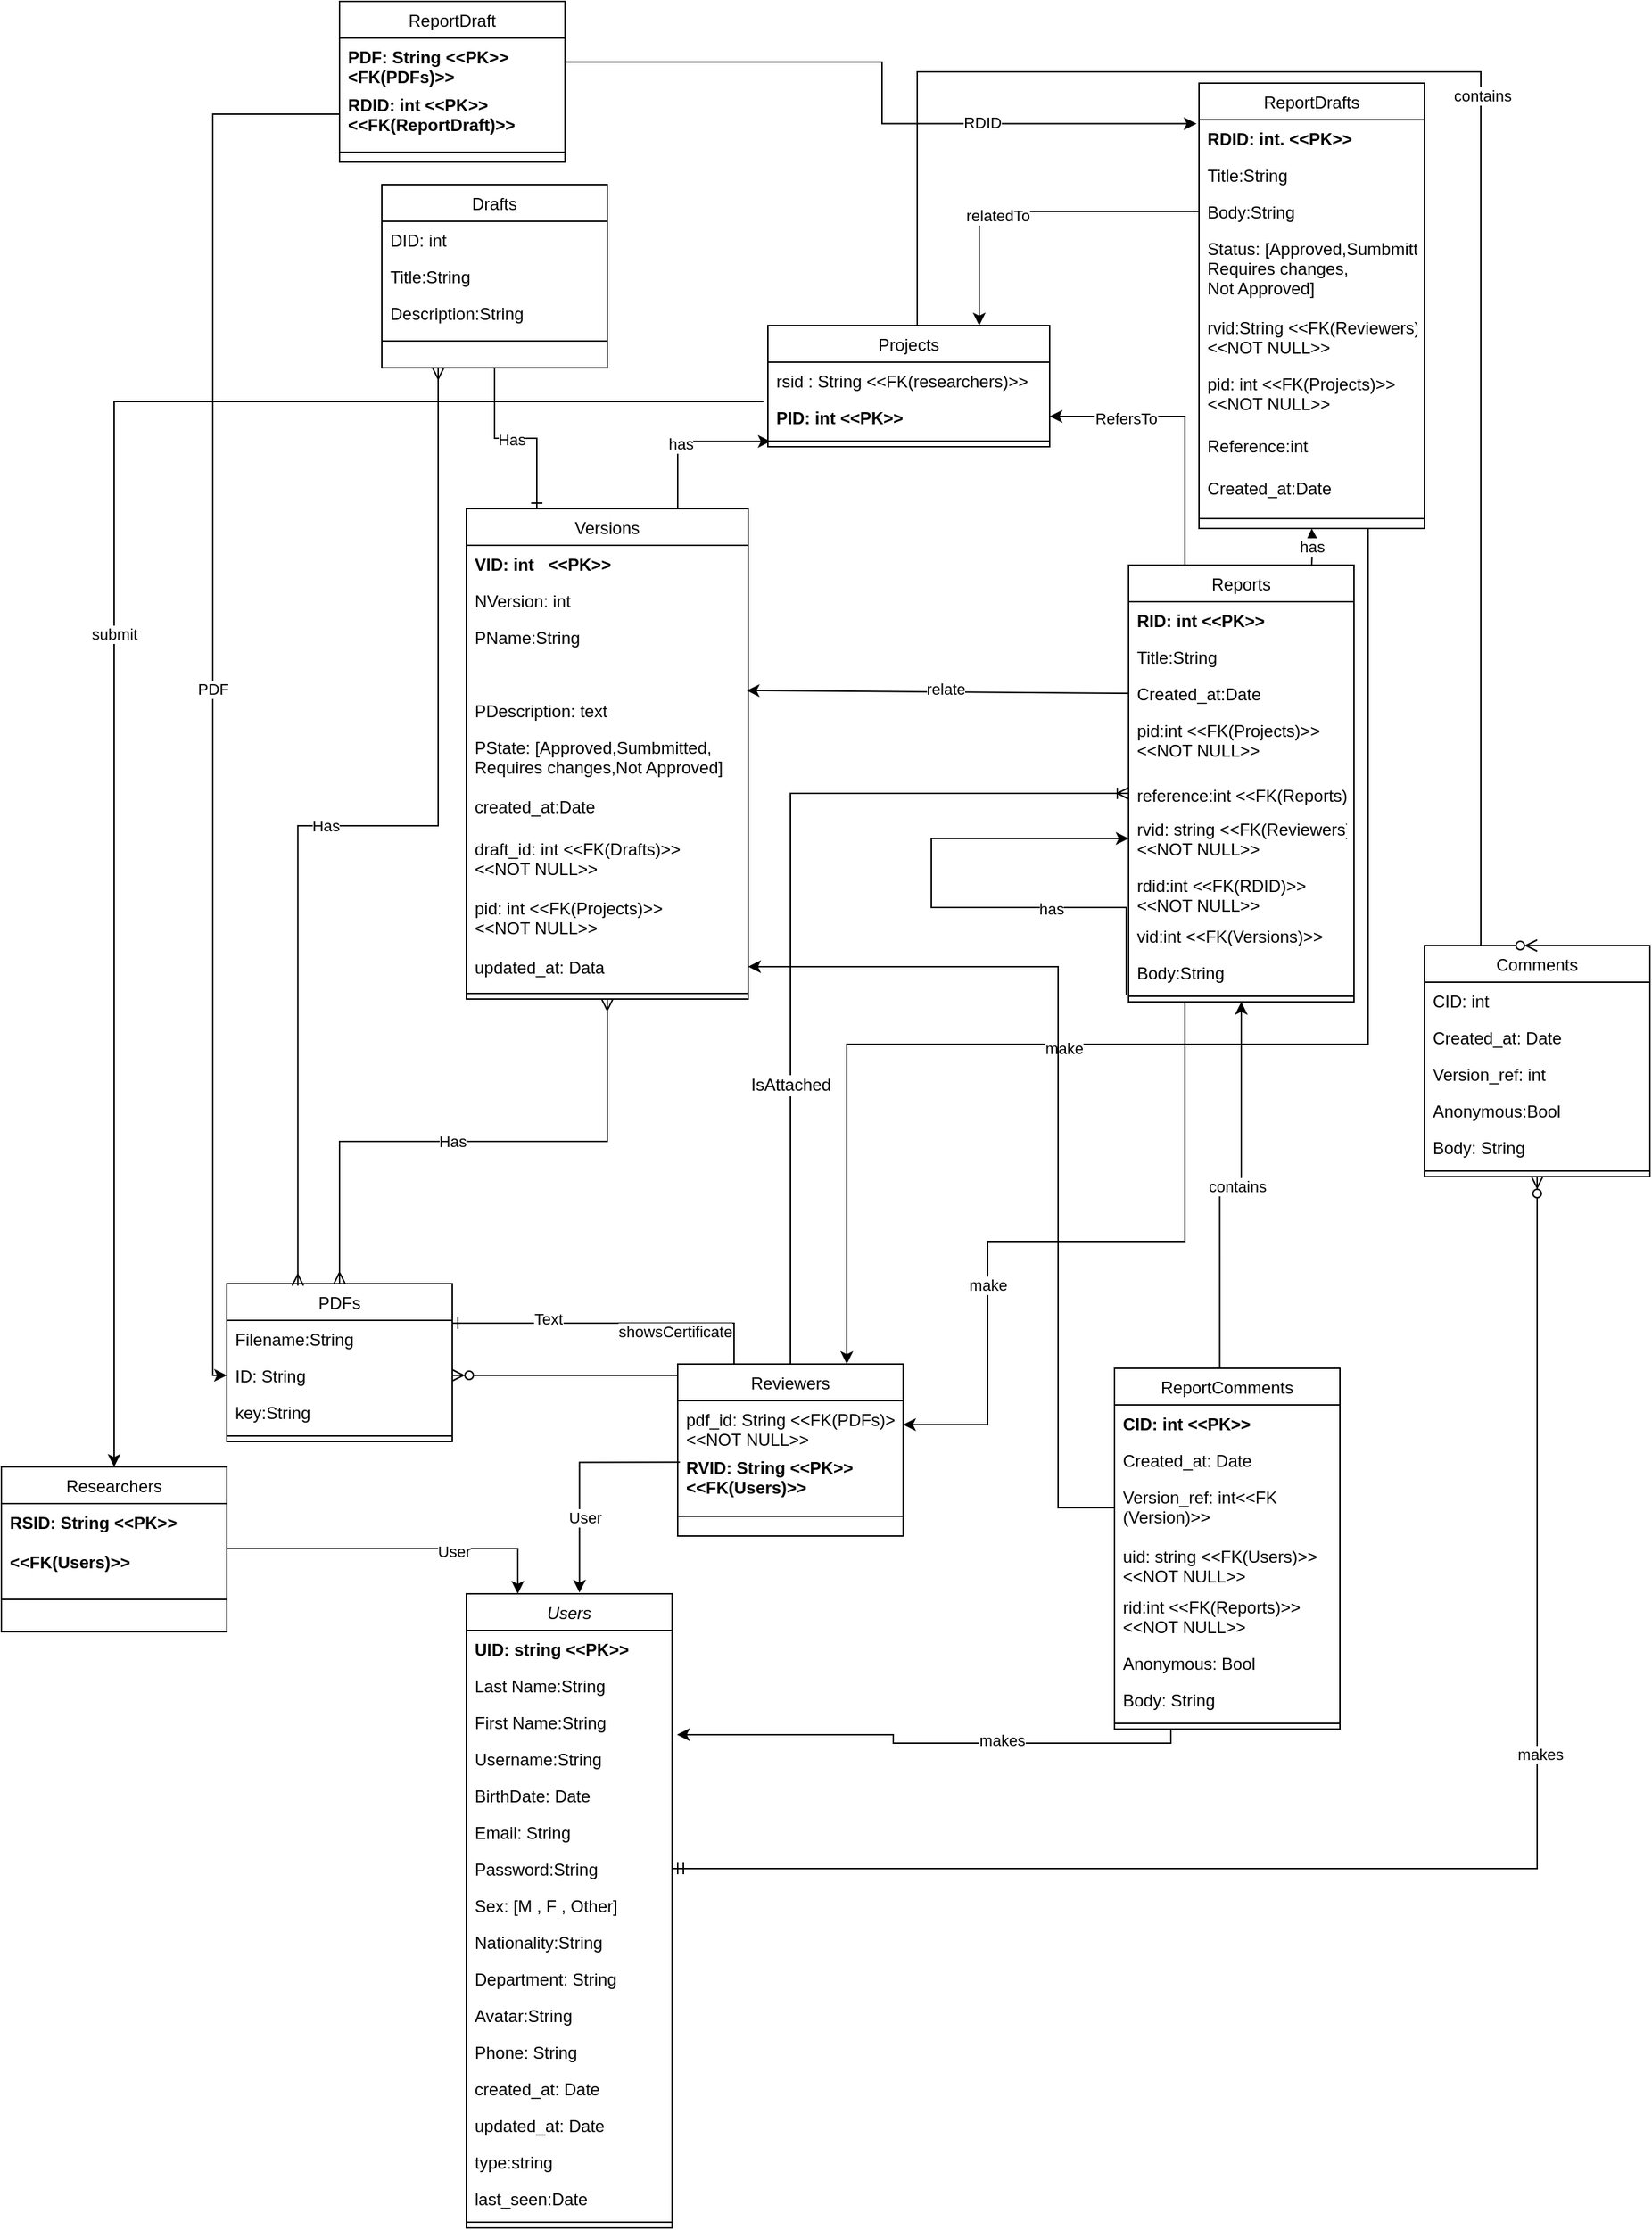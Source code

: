 <mxfile version="21.6.6" type="device">
  <diagram id="C5RBs43oDa-KdzZeNtuy" name="Page-1">
    <mxGraphModel dx="1781" dy="1721" grid="1" gridSize="10" guides="1" tooltips="1" connect="1" arrows="1" fold="1" page="1" pageScale="1" pageWidth="827" pageHeight="1169" math="0" shadow="0">
      <root>
        <mxCell id="WIyWlLk6GJQsqaUBKTNV-0" />
        <mxCell id="WIyWlLk6GJQsqaUBKTNV-1" parent="WIyWlLk6GJQsqaUBKTNV-0" />
        <mxCell id="GNHPBiYZyeX198UrOpPf-7" style="edgeStyle=orthogonalEdgeStyle;rounded=0;orthogonalLoop=1;jettySize=auto;html=1;exitX=1;exitY=0.5;exitDx=0;exitDy=0;entryX=0.25;entryY=0;entryDx=0;entryDy=0;" parent="WIyWlLk6GJQsqaUBKTNV-1" source="koSxL7jx7f9n55GaluBz-9" target="lq1cmqwwzfKhn_KJYQur-7" edge="1">
          <mxGeometry relative="1" as="geometry">
            <mxPoint x="80" y="740" as="targetPoint" />
            <mxPoint x="-42.5" y="710" as="sourcePoint" />
          </mxGeometry>
        </mxCell>
        <mxCell id="koSxL7jx7f9n55GaluBz-25" value="User" style="edgeLabel;html=1;align=center;verticalAlign=middle;resizable=0;points=[];" parent="GNHPBiYZyeX198UrOpPf-7" vertex="1" connectable="0">
          <mxGeometry x="0.352" y="-2" relative="1" as="geometry">
            <mxPoint as="offset" />
          </mxGeometry>
        </mxCell>
        <mxCell id="zkfFHV4jXpPFQw0GAbJ--13" value="Versions" style="swimlane;fontStyle=0;align=center;verticalAlign=top;childLayout=stackLayout;horizontal=1;startSize=26;horizontalStack=0;resizeParent=1;resizeLast=0;collapsible=1;marginBottom=0;rounded=0;shadow=0;strokeWidth=1;" parent="WIyWlLk6GJQsqaUBKTNV-1" vertex="1">
          <mxGeometry y="70" width="200" height="348" as="geometry">
            <mxRectangle x="340" y="380" width="170" height="26" as="alternateBounds" />
          </mxGeometry>
        </mxCell>
        <mxCell id="zkfFHV4jXpPFQw0GAbJ--14" value="VID: int   &lt;&lt;PK&gt;&gt;&#xa;" style="text;align=left;verticalAlign=top;spacingLeft=4;spacingRight=4;overflow=hidden;rotatable=0;points=[[0,0.5],[1,0.5]];portConstraint=eastwest;fontStyle=1" parent="zkfFHV4jXpPFQw0GAbJ--13" vertex="1">
          <mxGeometry y="26" width="200" height="26" as="geometry" />
        </mxCell>
        <mxCell id="lq1cmqwwzfKhn_KJYQur-51" value="NVersion: int" style="text;align=left;verticalAlign=top;spacingLeft=4;spacingRight=4;overflow=hidden;rotatable=0;points=[[0,0.5],[1,0.5]];portConstraint=eastwest;" parent="zkfFHV4jXpPFQw0GAbJ--13" vertex="1">
          <mxGeometry y="52" width="200" height="26" as="geometry" />
        </mxCell>
        <mxCell id="lq1cmqwwzfKhn_KJYQur-46" value="PName:String" style="text;align=left;verticalAlign=top;spacingLeft=4;spacingRight=4;overflow=hidden;rotatable=0;points=[[0,0.5],[1,0.5]];portConstraint=eastwest;" parent="zkfFHV4jXpPFQw0GAbJ--13" vertex="1">
          <mxGeometry y="78" width="200" height="26" as="geometry" />
        </mxCell>
        <mxCell id="koSxL7jx7f9n55GaluBz-2" style="text;align=left;verticalAlign=top;spacingLeft=4;spacingRight=4;overflow=hidden;rotatable=0;points=[[0,0.5],[1,0.5]];portConstraint=eastwest;" parent="zkfFHV4jXpPFQw0GAbJ--13" vertex="1">
          <mxGeometry y="104" width="200" height="26" as="geometry" />
        </mxCell>
        <mxCell id="lq1cmqwwzfKhn_KJYQur-47" value="PDescription: text" style="text;align=left;verticalAlign=top;spacingLeft=4;spacingRight=4;overflow=hidden;rotatable=0;points=[[0,0.5],[1,0.5]];portConstraint=eastwest;" parent="zkfFHV4jXpPFQw0GAbJ--13" vertex="1">
          <mxGeometry y="130" width="200" height="26" as="geometry" />
        </mxCell>
        <mxCell id="lq1cmqwwzfKhn_KJYQur-48" value="PState: [Approved,Sumbmitted,&#xa;Requires changes,Not Approved]" style="text;align=left;verticalAlign=top;spacingLeft=4;spacingRight=4;overflow=hidden;rotatable=0;points=[[0,0.5],[1,0.5]];portConstraint=eastwest;" parent="zkfFHV4jXpPFQw0GAbJ--13" vertex="1">
          <mxGeometry y="156" width="200" height="40" as="geometry" />
        </mxCell>
        <mxCell id="GNHPBiYZyeX198UrOpPf-3" value="created_at:Date" style="text;align=left;verticalAlign=middle;spacingLeft=4;spacingRight=4;overflow=hidden;rotatable=0;points=[[0,0.5],[1,0.5]];portConstraint=eastwest;" parent="zkfFHV4jXpPFQw0GAbJ--13" vertex="1">
          <mxGeometry y="196" width="200" height="30" as="geometry" />
        </mxCell>
        <mxCell id="koSxL7jx7f9n55GaluBz-0" value="draft_id: int &lt;&lt;FK(Drafts)&gt;&gt;&#xa;&lt;&lt;NOT NULL&gt;&gt;" style="text;align=left;verticalAlign=middle;spacingLeft=4;spacingRight=4;overflow=hidden;rotatable=0;points=[[0,0.5],[1,0.5]];portConstraint=eastwest;" parent="zkfFHV4jXpPFQw0GAbJ--13" vertex="1">
          <mxGeometry y="226" width="200" height="44" as="geometry" />
        </mxCell>
        <mxCell id="koSxL7jx7f9n55GaluBz-1" value="pid: int &lt;&lt;FK(Projects)&gt;&gt;&#xa;&lt;&lt;NOT NULL&gt;&gt;" style="text;align=left;verticalAlign=middle;spacingLeft=4;spacingRight=4;overflow=hidden;rotatable=0;points=[[0,0.5],[1,0.5]];portConstraint=eastwest;" parent="zkfFHV4jXpPFQw0GAbJ--13" vertex="1">
          <mxGeometry y="270" width="200" height="40" as="geometry" />
        </mxCell>
        <mxCell id="GNHPBiYZyeX198UrOpPf-4" value="updated_at: Data" style="text;align=left;verticalAlign=middle;spacingLeft=4;spacingRight=4;overflow=hidden;rotatable=0;points=[[0,0.5],[1,0.5]];portConstraint=eastwest;" parent="zkfFHV4jXpPFQw0GAbJ--13" vertex="1">
          <mxGeometry y="310" width="200" height="30" as="geometry" />
        </mxCell>
        <mxCell id="zkfFHV4jXpPFQw0GAbJ--15" value="" style="line;html=1;strokeWidth=1;align=left;verticalAlign=middle;spacingTop=-1;spacingLeft=3;spacingRight=3;rotatable=0;labelPosition=right;points=[];portConstraint=eastwest;" parent="zkfFHV4jXpPFQw0GAbJ--13" vertex="1">
          <mxGeometry y="340" width="200" height="8" as="geometry" />
        </mxCell>
        <mxCell id="lq1cmqwwzfKhn_KJYQur-49" style="edgeStyle=orthogonalEdgeStyle;rounded=0;orthogonalLoop=1;jettySize=auto;html=1;exitX=1;exitY=0.5;exitDx=0;exitDy=0;" parent="zkfFHV4jXpPFQw0GAbJ--13" source="lq1cmqwwzfKhn_KJYQur-47" target="lq1cmqwwzfKhn_KJYQur-47" edge="1">
          <mxGeometry relative="1" as="geometry" />
        </mxCell>
        <mxCell id="lq1cmqwwzfKhn_KJYQur-50" style="edgeStyle=orthogonalEdgeStyle;rounded=0;orthogonalLoop=1;jettySize=auto;html=1;exitX=1;exitY=0.5;exitDx=0;exitDy=0;" parent="zkfFHV4jXpPFQw0GAbJ--13" source="lq1cmqwwzfKhn_KJYQur-47" target="lq1cmqwwzfKhn_KJYQur-47" edge="1">
          <mxGeometry relative="1" as="geometry" />
        </mxCell>
        <mxCell id="lq1cmqwwzfKhn_KJYQur-43" value="PDFs" style="swimlane;fontStyle=0;align=center;verticalAlign=top;childLayout=stackLayout;horizontal=1;startSize=26;horizontalStack=0;resizeParent=1;resizeLast=0;collapsible=1;marginBottom=0;rounded=0;shadow=0;strokeWidth=1;" parent="WIyWlLk6GJQsqaUBKTNV-1" vertex="1">
          <mxGeometry x="-170" y="620" width="160" height="112" as="geometry">
            <mxRectangle x="340" y="380" width="170" height="26" as="alternateBounds" />
          </mxGeometry>
        </mxCell>
        <mxCell id="GNHPBiYZyeX198UrOpPf-59" value="Filename:String" style="text;align=left;verticalAlign=top;spacingLeft=4;spacingRight=4;overflow=hidden;rotatable=0;points=[[0,0.5],[1,0.5]];portConstraint=eastwest;" parent="lq1cmqwwzfKhn_KJYQur-43" vertex="1">
          <mxGeometry y="26" width="160" height="26" as="geometry" />
        </mxCell>
        <mxCell id="lq1cmqwwzfKhn_KJYQur-44" value="ID: String" style="text;align=left;verticalAlign=top;spacingLeft=4;spacingRight=4;overflow=hidden;rotatable=0;points=[[0,0.5],[1,0.5]];portConstraint=eastwest;" parent="lq1cmqwwzfKhn_KJYQur-43" vertex="1">
          <mxGeometry y="52" width="160" height="26" as="geometry" />
        </mxCell>
        <mxCell id="XqjmY5lZrPrehgrlhh_0-0" value="key:String" style="text;align=left;verticalAlign=top;spacingLeft=4;spacingRight=4;overflow=hidden;rotatable=0;points=[[0,0.5],[1,0.5]];portConstraint=eastwest;" parent="lq1cmqwwzfKhn_KJYQur-43" vertex="1">
          <mxGeometry y="78" width="160" height="26" as="geometry" />
        </mxCell>
        <mxCell id="lq1cmqwwzfKhn_KJYQur-45" value="" style="line;html=1;strokeWidth=1;align=left;verticalAlign=middle;spacingTop=-1;spacingLeft=3;spacingRight=3;rotatable=0;labelPosition=right;points=[];portConstraint=eastwest;" parent="lq1cmqwwzfKhn_KJYQur-43" vertex="1">
          <mxGeometry y="104" width="160" height="8" as="geometry" />
        </mxCell>
        <mxCell id="lq1cmqwwzfKhn_KJYQur-52" value="Reports" style="swimlane;fontStyle=0;align=center;verticalAlign=top;childLayout=stackLayout;horizontal=1;startSize=26;horizontalStack=0;resizeParent=1;resizeLast=0;collapsible=1;marginBottom=0;rounded=0;shadow=0;strokeWidth=1;" parent="WIyWlLk6GJQsqaUBKTNV-1" vertex="1">
          <mxGeometry x="470" y="110" width="160" height="310" as="geometry">
            <mxRectangle x="340" y="380" width="170" height="26" as="alternateBounds" />
          </mxGeometry>
        </mxCell>
        <mxCell id="lq1cmqwwzfKhn_KJYQur-53" value="RID: int &lt;&lt;PK&gt;&gt;" style="text;align=left;verticalAlign=top;spacingLeft=4;spacingRight=4;overflow=hidden;rotatable=0;points=[[0,0.5],[1,0.5]];portConstraint=eastwest;fontStyle=1" parent="lq1cmqwwzfKhn_KJYQur-52" vertex="1">
          <mxGeometry y="26" width="160" height="26" as="geometry" />
        </mxCell>
        <mxCell id="lq1cmqwwzfKhn_KJYQur-76" value="Title:String&#xa;" style="text;align=left;verticalAlign=top;spacingLeft=4;spacingRight=4;overflow=hidden;rotatable=0;points=[[0,0.5],[1,0.5]];portConstraint=eastwest;" parent="lq1cmqwwzfKhn_KJYQur-52" vertex="1">
          <mxGeometry y="52" width="160" height="26" as="geometry" />
        </mxCell>
        <mxCell id="GNHPBiYZyeX198UrOpPf-60" value="Created_at:Date" style="text;align=left;verticalAlign=top;spacingLeft=4;spacingRight=4;overflow=hidden;rotatable=0;points=[[0,0.5],[1,0.5]];portConstraint=eastwest;" parent="lq1cmqwwzfKhn_KJYQur-52" vertex="1">
          <mxGeometry y="78" width="160" height="26" as="geometry" />
        </mxCell>
        <mxCell id="koSxL7jx7f9n55GaluBz-52" value="pid:int &lt;&lt;FK(Projects)&gt;&gt;&#xa;&lt;&lt;NOT NULL&gt;&gt;" style="text;align=left;verticalAlign=top;spacingLeft=4;spacingRight=4;overflow=hidden;rotatable=0;points=[[0,0.5],[1,0.5]];portConstraint=eastwest;" parent="lq1cmqwwzfKhn_KJYQur-52" vertex="1">
          <mxGeometry y="104" width="160" height="46" as="geometry" />
        </mxCell>
        <mxCell id="koSxL7jx7f9n55GaluBz-55" value="reference:int &lt;&lt;FK(Reports)&gt;&gt;" style="text;align=left;verticalAlign=top;spacingLeft=4;spacingRight=4;overflow=hidden;rotatable=0;points=[[0,0.5],[1,0.5]];portConstraint=eastwest;" parent="lq1cmqwwzfKhn_KJYQur-52" vertex="1">
          <mxGeometry y="150" width="160" height="24" as="geometry" />
        </mxCell>
        <mxCell id="koSxL7jx7f9n55GaluBz-53" value="rvid: string &lt;&lt;FK(Reviewers)&gt;&gt;&#xa;&lt;&lt;NOT NULL&gt;&gt;" style="text;align=left;verticalAlign=top;spacingLeft=4;spacingRight=4;overflow=hidden;rotatable=0;points=[[0,0.5],[1,0.5]];portConstraint=eastwest;" parent="lq1cmqwwzfKhn_KJYQur-52" vertex="1">
          <mxGeometry y="174" width="160" height="40" as="geometry" />
        </mxCell>
        <mxCell id="koSxL7jx7f9n55GaluBz-64" value="rdid:int &lt;&lt;FK(RDID)&gt;&gt;&#xa;&lt;&lt;NOT NULL&gt;&gt;" style="text;align=left;verticalAlign=top;spacingLeft=4;spacingRight=4;overflow=hidden;rotatable=0;points=[[0,0.5],[1,0.5]];portConstraint=eastwest;" parent="lq1cmqwwzfKhn_KJYQur-52" vertex="1">
          <mxGeometry y="214" width="160" height="36" as="geometry" />
        </mxCell>
        <mxCell id="ZSH-zcNkxUEUqqZWFham-4" value="vid:int &lt;&lt;FK(Versions)&gt;&gt;" style="text;align=left;verticalAlign=top;spacingLeft=4;spacingRight=4;overflow=hidden;rotatable=0;points=[[0,0.5],[1,0.5]];portConstraint=eastwest;" vertex="1" parent="lq1cmqwwzfKhn_KJYQur-52">
          <mxGeometry y="250" width="160" height="26" as="geometry" />
        </mxCell>
        <mxCell id="lq1cmqwwzfKhn_KJYQur-77" value="Body:String" style="text;align=left;verticalAlign=top;spacingLeft=4;spacingRight=4;overflow=hidden;rotatable=0;points=[[0,0.5],[1,0.5]];portConstraint=eastwest;" parent="lq1cmqwwzfKhn_KJYQur-52" vertex="1">
          <mxGeometry y="276" width="160" height="26" as="geometry" />
        </mxCell>
        <mxCell id="lq1cmqwwzfKhn_KJYQur-54" value="" style="line;html=1;strokeWidth=1;align=left;verticalAlign=middle;spacingTop=-1;spacingLeft=3;spacingRight=3;rotatable=0;labelPosition=right;points=[];portConstraint=eastwest;" parent="lq1cmqwwzfKhn_KJYQur-52" vertex="1">
          <mxGeometry y="302" width="160" height="8" as="geometry" />
        </mxCell>
        <mxCell id="koSxL7jx7f9n55GaluBz-58" value="" style="endArrow=classic;html=1;rounded=0;edgeStyle=orthogonalEdgeStyle;entryX=0;entryY=0.5;entryDx=0;entryDy=0;exitX=-0.01;exitY=1.113;exitDx=0;exitDy=0;exitPerimeter=0;" parent="lq1cmqwwzfKhn_KJYQur-52" source="lq1cmqwwzfKhn_KJYQur-77" target="koSxL7jx7f9n55GaluBz-53" edge="1">
          <mxGeometry width="50" height="50" relative="1" as="geometry">
            <mxPoint x="-10" y="330" as="sourcePoint" />
            <mxPoint x="-70" y="220" as="targetPoint" />
            <Array as="points">
              <mxPoint x="-140" y="243" />
              <mxPoint x="-140" y="194" />
            </Array>
          </mxGeometry>
        </mxCell>
        <mxCell id="koSxL7jx7f9n55GaluBz-59" value="has" style="edgeLabel;html=1;align=center;verticalAlign=middle;resizable=0;points=[];" parent="koSxL7jx7f9n55GaluBz-58" vertex="1" connectable="0">
          <mxGeometry x="-0.406" y="1" relative="1" as="geometry">
            <mxPoint as="offset" />
          </mxGeometry>
        </mxCell>
        <mxCell id="lq1cmqwwzfKhn_KJYQur-65" value="" style="fontSize=12;html=1;endArrow=none;rounded=0;exitX=0.5;exitY=0;exitDx=0;exitDy=0;entryX=-0.016;entryY=0.077;entryDx=0;entryDy=0;edgeStyle=orthogonalEdgeStyle;entryPerimeter=0;endFill=0;startArrow=classic;startFill=1;" parent="WIyWlLk6GJQsqaUBKTNV-1" source="koSxL7jx7f9n55GaluBz-8" target="KPdkZmbJMNGxoo4ZxVbR-24" edge="1">
          <mxGeometry width="100" height="100" relative="1" as="geometry">
            <mxPoint x="-339" y="549.968" as="sourcePoint" />
            <mxPoint x="-0.04" y="-15" as="targetPoint" />
          </mxGeometry>
        </mxCell>
        <mxCell id="lq1cmqwwzfKhn_KJYQur-66" value="submit" style="edgeLabel;html=1;align=center;verticalAlign=middle;resizable=0;points=[];" parent="lq1cmqwwzfKhn_KJYQur-65" vertex="1" connectable="0">
          <mxGeometry x="-0.029" relative="1" as="geometry">
            <mxPoint as="offset" />
          </mxGeometry>
        </mxCell>
        <mxCell id="lq1cmqwwzfKhn_KJYQur-69" value="" style="fontSize=12;html=1;endArrow=ERmany;startArrow=ERmany;rounded=0;exitX=0.5;exitY=0;exitDx=0;exitDy=0;edgeStyle=orthogonalEdgeStyle;entryX=0.5;entryY=1;entryDx=0;entryDy=0;" parent="WIyWlLk6GJQsqaUBKTNV-1" source="lq1cmqwwzfKhn_KJYQur-43" target="zkfFHV4jXpPFQw0GAbJ--13" edge="1">
          <mxGeometry width="100" height="100" relative="1" as="geometry">
            <mxPoint x="20" y="410" as="sourcePoint" />
            <mxPoint x="-30" y="360" as="targetPoint" />
          </mxGeometry>
        </mxCell>
        <mxCell id="lq1cmqwwzfKhn_KJYQur-70" value="Has" style="edgeLabel;html=1;align=center;verticalAlign=middle;resizable=0;points=[];" parent="lq1cmqwwzfKhn_KJYQur-69" vertex="1" connectable="0">
          <mxGeometry x="-0.079" relative="1" as="geometry">
            <mxPoint as="offset" />
          </mxGeometry>
        </mxCell>
        <mxCell id="lq1cmqwwzfKhn_KJYQur-7" value="Users" style="swimlane;fontStyle=2;align=center;verticalAlign=top;childLayout=stackLayout;horizontal=1;startSize=26;horizontalStack=0;resizeParent=1;resizeLast=0;collapsible=1;marginBottom=0;rounded=0;shadow=0;strokeWidth=1;" parent="WIyWlLk6GJQsqaUBKTNV-1" vertex="1">
          <mxGeometry y="840" width="146" height="450" as="geometry">
            <mxRectangle x="280" y="120" width="160" height="26" as="alternateBounds" />
          </mxGeometry>
        </mxCell>
        <mxCell id="koSxL7jx7f9n55GaluBz-3" value="UID: string &lt;&lt;PK&gt;&gt;" style="text;align=left;verticalAlign=top;spacingLeft=4;spacingRight=4;overflow=hidden;rotatable=0;points=[[0,0.5],[1,0.5]];portConstraint=eastwest;rounded=0;shadow=0;html=0;fontStyle=1" parent="lq1cmqwwzfKhn_KJYQur-7" vertex="1">
          <mxGeometry y="26" width="146" height="26" as="geometry" />
        </mxCell>
        <mxCell id="lq1cmqwwzfKhn_KJYQur-18" value="Last Name:String&#xa;" style="text;align=left;verticalAlign=top;spacingLeft=4;spacingRight=4;overflow=hidden;rotatable=0;points=[[0,0.5],[1,0.5]];portConstraint=eastwest;rounded=0;shadow=0;html=0;" parent="lq1cmqwwzfKhn_KJYQur-7" vertex="1">
          <mxGeometry y="52" width="146" height="26" as="geometry" />
        </mxCell>
        <mxCell id="XqjmY5lZrPrehgrlhh_0-7" value="First Name:String" style="text;align=left;verticalAlign=top;spacingLeft=4;spacingRight=4;overflow=hidden;rotatable=0;points=[[0,0.5],[1,0.5]];portConstraint=eastwest;rounded=0;shadow=0;html=0;" parent="lq1cmqwwzfKhn_KJYQur-7" vertex="1">
          <mxGeometry y="78" width="146" height="26" as="geometry" />
        </mxCell>
        <mxCell id="XqjmY5lZrPrehgrlhh_0-8" value="Username:String" style="text;align=left;verticalAlign=top;spacingLeft=4;spacingRight=4;overflow=hidden;rotatable=0;points=[[0,0.5],[1,0.5]];portConstraint=eastwest;rounded=0;shadow=0;html=0;" parent="lq1cmqwwzfKhn_KJYQur-7" vertex="1">
          <mxGeometry y="104" width="146" height="26" as="geometry" />
        </mxCell>
        <mxCell id="lq1cmqwwzfKhn_KJYQur-17" value="BirthDate: Date" style="text;align=left;verticalAlign=top;spacingLeft=4;spacingRight=4;overflow=hidden;rotatable=0;points=[[0,0.5],[1,0.5]];portConstraint=eastwest;rounded=0;shadow=0;html=0;" parent="lq1cmqwwzfKhn_KJYQur-7" vertex="1">
          <mxGeometry y="130" width="146" height="26" as="geometry" />
        </mxCell>
        <mxCell id="lq1cmqwwzfKhn_KJYQur-25" value="Email: String" style="text;align=left;verticalAlign=top;spacingLeft=4;spacingRight=4;overflow=hidden;rotatable=0;points=[[0,0.5],[1,0.5]];portConstraint=eastwest;rounded=0;shadow=0;html=0;" parent="lq1cmqwwzfKhn_KJYQur-7" vertex="1">
          <mxGeometry y="156" width="146" height="26" as="geometry" />
        </mxCell>
        <mxCell id="lq1cmqwwzfKhn_KJYQur-24" value="Password:String" style="text;align=left;verticalAlign=top;spacingLeft=4;spacingRight=4;overflow=hidden;rotatable=0;points=[[0,0.5],[1,0.5]];portConstraint=eastwest;rounded=0;shadow=0;html=0;" parent="lq1cmqwwzfKhn_KJYQur-7" vertex="1">
          <mxGeometry y="182" width="146" height="26" as="geometry" />
        </mxCell>
        <mxCell id="lq1cmqwwzfKhn_KJYQur-23" value="Sex: [M , F , Other]" style="text;align=left;verticalAlign=top;spacingLeft=4;spacingRight=4;overflow=hidden;rotatable=0;points=[[0,0.5],[1,0.5]];portConstraint=eastwest;rounded=0;shadow=0;html=0;" parent="lq1cmqwwzfKhn_KJYQur-7" vertex="1">
          <mxGeometry y="208" width="146" height="26" as="geometry" />
        </mxCell>
        <mxCell id="lq1cmqwwzfKhn_KJYQur-22" value="Nationality:String" style="text;align=left;verticalAlign=top;spacingLeft=4;spacingRight=4;overflow=hidden;rotatable=0;points=[[0,0.5],[1,0.5]];portConstraint=eastwest;rounded=0;shadow=0;html=0;" parent="lq1cmqwwzfKhn_KJYQur-7" vertex="1">
          <mxGeometry y="234" width="146" height="26" as="geometry" />
        </mxCell>
        <mxCell id="YdfEmkate--qVVGQjoZa-21" value="Department: String" style="text;align=left;verticalAlign=top;spacingLeft=4;spacingRight=4;overflow=hidden;rotatable=0;points=[[0,0.5],[1,0.5]];portConstraint=eastwest;rounded=0;shadow=0;html=0;" parent="lq1cmqwwzfKhn_KJYQur-7" vertex="1">
          <mxGeometry y="260" width="146" height="26" as="geometry" />
        </mxCell>
        <mxCell id="lq1cmqwwzfKhn_KJYQur-21" value="Avatar:String" style="text;align=left;verticalAlign=top;spacingLeft=4;spacingRight=4;overflow=hidden;rotatable=0;points=[[0,0.5],[1,0.5]];portConstraint=eastwest;rounded=0;shadow=0;html=0;" parent="lq1cmqwwzfKhn_KJYQur-7" vertex="1">
          <mxGeometry y="286" width="146" height="26" as="geometry" />
        </mxCell>
        <mxCell id="KPdkZmbJMNGxoo4ZxVbR-0" value="Phone: String " style="text;align=left;verticalAlign=top;spacingLeft=4;spacingRight=4;overflow=hidden;rotatable=0;points=[[0,0.5],[1,0.5]];portConstraint=eastwest;rounded=0;shadow=0;html=0;" parent="lq1cmqwwzfKhn_KJYQur-7" vertex="1">
          <mxGeometry y="312" width="146" height="26" as="geometry" />
        </mxCell>
        <mxCell id="XqjmY5lZrPrehgrlhh_0-10" value="created_at: Date" style="text;align=left;verticalAlign=top;spacingLeft=4;spacingRight=4;overflow=hidden;rotatable=0;points=[[0,0.5],[1,0.5]];portConstraint=eastwest;rounded=0;shadow=0;html=0;" parent="lq1cmqwwzfKhn_KJYQur-7" vertex="1">
          <mxGeometry y="338" width="146" height="26" as="geometry" />
        </mxCell>
        <mxCell id="XqjmY5lZrPrehgrlhh_0-11" value="updated_at: Date" style="text;align=left;verticalAlign=top;spacingLeft=4;spacingRight=4;overflow=hidden;rotatable=0;points=[[0,0.5],[1,0.5]];portConstraint=eastwest;rounded=0;shadow=0;html=0;" parent="lq1cmqwwzfKhn_KJYQur-7" vertex="1">
          <mxGeometry y="364" width="146" height="26" as="geometry" />
        </mxCell>
        <mxCell id="koSxL7jx7f9n55GaluBz-4" value="type:string&#xa;" style="text;align=left;verticalAlign=top;spacingLeft=4;spacingRight=4;overflow=hidden;rotatable=0;points=[[0,0.5],[1,0.5]];portConstraint=eastwest;rounded=0;shadow=0;html=0;" parent="lq1cmqwwzfKhn_KJYQur-7" vertex="1">
          <mxGeometry y="390" width="146" height="26" as="geometry" />
        </mxCell>
        <mxCell id="XqjmY5lZrPrehgrlhh_0-12" value="last_seen:Date" style="text;align=left;verticalAlign=top;spacingLeft=4;spacingRight=4;overflow=hidden;rotatable=0;points=[[0,0.5],[1,0.5]];portConstraint=eastwest;rounded=0;shadow=0;html=0;" parent="lq1cmqwwzfKhn_KJYQur-7" vertex="1">
          <mxGeometry y="416" width="146" height="26" as="geometry" />
        </mxCell>
        <mxCell id="lq1cmqwwzfKhn_KJYQur-11" value="" style="line;html=1;strokeWidth=1;align=left;verticalAlign=middle;spacingTop=-1;spacingLeft=3;spacingRight=3;rotatable=0;labelPosition=right;points=[];portConstraint=eastwest;" parent="lq1cmqwwzfKhn_KJYQur-7" vertex="1">
          <mxGeometry y="442" width="146" height="8" as="geometry" />
        </mxCell>
        <mxCell id="YdfEmkate--qVVGQjoZa-13" value="" style="edgeStyle=orthogonalEdgeStyle;fontSize=12;html=1;endArrow=none;endFill=0;rounded=0;exitX=0.5;exitY=1;exitDx=0;exitDy=0;entryX=0.467;entryY=0.003;entryDx=0;entryDy=0;entryPerimeter=0;startArrow=classic;startFill=1;" parent="WIyWlLk6GJQsqaUBKTNV-1" source="lq1cmqwwzfKhn_KJYQur-52" target="GNHPBiYZyeX198UrOpPf-41" edge="1">
          <mxGeometry width="100" height="100" relative="1" as="geometry">
            <mxPoint x="445" y="260" as="sourcePoint" />
            <mxPoint x="445" y="340" as="targetPoint" />
          </mxGeometry>
        </mxCell>
        <mxCell id="YdfEmkate--qVVGQjoZa-14" value="contains" style="edgeLabel;html=1;align=center;verticalAlign=middle;resizable=0;points=[];" parent="YdfEmkate--qVVGQjoZa-13" vertex="1" connectable="0">
          <mxGeometry x="-0.033" y="1" relative="1" as="geometry">
            <mxPoint as="offset" />
          </mxGeometry>
        </mxCell>
        <mxCell id="YdfEmkate--qVVGQjoZa-29" value="IsAttached" style="edgeStyle=orthogonalEdgeStyle;fontSize=12;html=1;endArrow=ERoneToMany;startArrow=ERzeroToMany;rounded=0;exitX=1;exitY=0.5;exitDx=0;exitDy=0;entryX=0;entryY=0.5;entryDx=0;entryDy=0;" parent="WIyWlLk6GJQsqaUBKTNV-1" source="lq1cmqwwzfKhn_KJYQur-44" target="koSxL7jx7f9n55GaluBz-55" edge="1">
          <mxGeometry width="100" height="100" relative="1" as="geometry">
            <mxPoint x="170" y="484" as="sourcePoint" />
            <mxPoint x="360" y="280" as="targetPoint" />
            <mxPoint as="offset" />
          </mxGeometry>
        </mxCell>
        <mxCell id="XqjmY5lZrPrehgrlhh_0-5" style="rounded=0;orthogonalLoop=1;jettySize=auto;html=1;exitX=0.01;exitY=0.22;exitDx=0;exitDy=0;exitPerimeter=0;edgeStyle=orthogonalEdgeStyle;entryX=0.55;entryY=-0.002;entryDx=0;entryDy=0;entryPerimeter=0;" parent="WIyWlLk6GJQsqaUBKTNV-1" source="koSxL7jx7f9n55GaluBz-14" target="lq1cmqwwzfKhn_KJYQur-7" edge="1">
          <mxGeometry relative="1" as="geometry">
            <mxPoint x="80" y="740" as="targetPoint" />
            <mxPoint x="147.5" y="592" as="sourcePoint" />
          </mxGeometry>
        </mxCell>
        <mxCell id="koSxL7jx7f9n55GaluBz-26" value="User" style="edgeLabel;html=1;align=center;verticalAlign=middle;resizable=0;points=[];" parent="XqjmY5lZrPrehgrlhh_0-5" vertex="1" connectable="0">
          <mxGeometry x="0.346" y="3" relative="1" as="geometry">
            <mxPoint as="offset" />
          </mxGeometry>
        </mxCell>
        <mxCell id="KPdkZmbJMNGxoo4ZxVbR-23" value="Projects" style="swimlane;fontStyle=0;align=center;verticalAlign=top;childLayout=stackLayout;horizontal=1;startSize=26;horizontalStack=0;resizeParent=1;resizeLast=0;collapsible=1;marginBottom=0;rounded=0;shadow=0;strokeWidth=1;" parent="WIyWlLk6GJQsqaUBKTNV-1" vertex="1">
          <mxGeometry x="214" y="-60" width="200" height="86" as="geometry">
            <mxRectangle x="550" y="140" width="160" height="26" as="alternateBounds" />
          </mxGeometry>
        </mxCell>
        <mxCell id="koSxL7jx7f9n55GaluBz-66" value="rsid : String &lt;&lt;FK(researchers)&gt;&gt;" style="text;align=left;verticalAlign=top;spacingLeft=4;spacingRight=4;overflow=hidden;rotatable=0;points=[[0,0.5],[1,0.5]];portConstraint=eastwest;" parent="KPdkZmbJMNGxoo4ZxVbR-23" vertex="1">
          <mxGeometry y="26" width="200" height="26" as="geometry" />
        </mxCell>
        <mxCell id="KPdkZmbJMNGxoo4ZxVbR-24" value="PID: int &lt;&lt;PK&gt;&gt;" style="text;align=left;verticalAlign=top;spacingLeft=4;spacingRight=4;overflow=hidden;rotatable=0;points=[[0,0.5],[1,0.5]];portConstraint=eastwest;fontStyle=1" parent="KPdkZmbJMNGxoo4ZxVbR-23" vertex="1">
          <mxGeometry y="52" width="200" height="26" as="geometry" />
        </mxCell>
        <mxCell id="KPdkZmbJMNGxoo4ZxVbR-25" value="" style="line;html=1;strokeWidth=1;align=left;verticalAlign=middle;spacingTop=-1;spacingLeft=3;spacingRight=3;rotatable=0;labelPosition=right;points=[];portConstraint=eastwest;" parent="KPdkZmbJMNGxoo4ZxVbR-23" vertex="1">
          <mxGeometry y="78" width="200" height="8" as="geometry" />
        </mxCell>
        <mxCell id="GNHPBiYZyeX198UrOpPf-8" value="ReportDrafts" style="swimlane;fontStyle=0;align=center;verticalAlign=top;childLayout=stackLayout;horizontal=1;startSize=26;horizontalStack=0;resizeParent=1;resizeLast=0;collapsible=1;marginBottom=0;rounded=0;shadow=0;strokeWidth=1;" parent="WIyWlLk6GJQsqaUBKTNV-1" vertex="1">
          <mxGeometry x="520" y="-232" width="160" height="316" as="geometry">
            <mxRectangle x="340" y="380" width="170" height="26" as="alternateBounds" />
          </mxGeometry>
        </mxCell>
        <mxCell id="GNHPBiYZyeX198UrOpPf-9" value="RDID: int. &lt;&lt;PK&gt;&gt;" style="text;align=left;verticalAlign=top;spacingLeft=4;spacingRight=4;overflow=hidden;rotatable=0;points=[[0,0.5],[1,0.5]];portConstraint=eastwest;fontStyle=1" parent="GNHPBiYZyeX198UrOpPf-8" vertex="1">
          <mxGeometry y="26" width="160" height="26" as="geometry" />
        </mxCell>
        <mxCell id="GNHPBiYZyeX198UrOpPf-10" value="Title:String&#xa;" style="text;align=left;verticalAlign=top;spacingLeft=4;spacingRight=4;overflow=hidden;rotatable=0;points=[[0,0.5],[1,0.5]];portConstraint=eastwest;" parent="GNHPBiYZyeX198UrOpPf-8" vertex="1">
          <mxGeometry y="52" width="160" height="26" as="geometry" />
        </mxCell>
        <mxCell id="GNHPBiYZyeX198UrOpPf-11" value="Body:String" style="text;align=left;verticalAlign=top;spacingLeft=4;spacingRight=4;overflow=hidden;rotatable=0;points=[[0,0.5],[1,0.5]];portConstraint=eastwest;" parent="GNHPBiYZyeX198UrOpPf-8" vertex="1">
          <mxGeometry y="78" width="160" height="26" as="geometry" />
        </mxCell>
        <mxCell id="GNHPBiYZyeX198UrOpPf-13" value="Status: [Approved,Sumbmitted,&#xa;Requires changes,&#xa;Not Approved]" style="text;align=left;verticalAlign=top;spacingLeft=4;spacingRight=4;overflow=hidden;rotatable=0;points=[[0,0.5],[1,0.5]];portConstraint=eastwest;" parent="GNHPBiYZyeX198UrOpPf-8" vertex="1">
          <mxGeometry y="104" width="160" height="56" as="geometry" />
        </mxCell>
        <mxCell id="koSxL7jx7f9n55GaluBz-19" value="rvid:String &lt;&lt;FK(Reviewers)&gt;&gt;&#xa;&lt;&lt;NOT NULL&gt;&gt;" style="text;align=left;verticalAlign=top;spacingLeft=4;spacingRight=4;overflow=hidden;rotatable=0;points=[[0,0.5],[1,0.5]];portConstraint=eastwest;" parent="GNHPBiYZyeX198UrOpPf-8" vertex="1">
          <mxGeometry y="160" width="160" height="40" as="geometry" />
        </mxCell>
        <mxCell id="koSxL7jx7f9n55GaluBz-20" value="pid: int &lt;&lt;FK(Projects)&gt;&gt;&#xa;&lt;&lt;NOT NULL&gt;&gt;" style="text;align=left;verticalAlign=top;spacingLeft=4;spacingRight=4;overflow=hidden;rotatable=0;points=[[0,0.5],[1,0.5]];portConstraint=eastwest;" parent="GNHPBiYZyeX198UrOpPf-8" vertex="1">
          <mxGeometry y="200" width="160" height="44" as="geometry" />
        </mxCell>
        <mxCell id="GNHPBiYZyeX198UrOpPf-61" value="Reference:int" style="text;align=left;verticalAlign=top;spacingLeft=4;spacingRight=4;overflow=hidden;rotatable=0;points=[[0,0.5],[1,0.5]];portConstraint=eastwest;" parent="GNHPBiYZyeX198UrOpPf-8" vertex="1">
          <mxGeometry y="244" width="160" height="30" as="geometry" />
        </mxCell>
        <mxCell id="GNHPBiYZyeX198UrOpPf-15" value="Created_at:Date" style="text;align=left;verticalAlign=top;spacingLeft=4;spacingRight=4;overflow=hidden;rotatable=0;points=[[0,0.5],[1,0.5]];portConstraint=eastwest;" parent="GNHPBiYZyeX198UrOpPf-8" vertex="1">
          <mxGeometry y="274" width="160" height="28" as="geometry" />
        </mxCell>
        <mxCell id="GNHPBiYZyeX198UrOpPf-12" value="" style="line;html=1;strokeWidth=1;align=left;verticalAlign=middle;spacingTop=-1;spacingLeft=3;spacingRight=3;rotatable=0;labelPosition=right;points=[];portConstraint=eastwest;" parent="GNHPBiYZyeX198UrOpPf-8" vertex="1">
          <mxGeometry y="302" width="160" height="14" as="geometry" />
        </mxCell>
        <mxCell id="GNHPBiYZyeX198UrOpPf-21" value="" style="fontSize=12;html=1;endArrow=ERone;startArrow=none;rounded=0;exitX=0.25;exitY=0;exitDx=0;exitDy=0;edgeStyle=orthogonalEdgeStyle;entryX=1;entryY=0.25;entryDx=0;entryDy=0;startFill=0;endFill=0;" parent="WIyWlLk6GJQsqaUBKTNV-1" source="koSxL7jx7f9n55GaluBz-13" target="lq1cmqwwzfKhn_KJYQur-43" edge="1">
          <mxGeometry width="100" height="100" relative="1" as="geometry">
            <mxPoint x="242.5" y="550" as="sourcePoint" />
            <mxPoint x="110" y="516" as="targetPoint" />
          </mxGeometry>
        </mxCell>
        <mxCell id="GNHPBiYZyeX198UrOpPf-22" value="showsCertificate&lt;br&gt;" style="edgeLabel;html=1;align=center;verticalAlign=middle;resizable=0;points=[];" parent="GNHPBiYZyeX198UrOpPf-21" vertex="1" connectable="0">
          <mxGeometry x="-0.134" y="1" relative="1" as="geometry">
            <mxPoint x="28" y="5" as="offset" />
          </mxGeometry>
        </mxCell>
        <mxCell id="koSxL7jx7f9n55GaluBz-18" value="Text" style="edgeLabel;html=1;align=center;verticalAlign=middle;resizable=0;points=[];" parent="GNHPBiYZyeX198UrOpPf-21" vertex="1" connectable="0">
          <mxGeometry x="0.412" y="-3" relative="1" as="geometry">
            <mxPoint as="offset" />
          </mxGeometry>
        </mxCell>
        <mxCell id="GNHPBiYZyeX198UrOpPf-23" value="Drafts" style="swimlane;fontStyle=0;align=center;verticalAlign=top;childLayout=stackLayout;horizontal=1;startSize=26;horizontalStack=0;resizeParent=1;resizeLast=0;collapsible=1;marginBottom=0;rounded=0;shadow=0;strokeWidth=1;" parent="WIyWlLk6GJQsqaUBKTNV-1" vertex="1">
          <mxGeometry x="-60" y="-160" width="160" height="130" as="geometry">
            <mxRectangle x="340" y="380" width="170" height="26" as="alternateBounds" />
          </mxGeometry>
        </mxCell>
        <mxCell id="GNHPBiYZyeX198UrOpPf-24" value="DID: int" style="text;align=left;verticalAlign=top;spacingLeft=4;spacingRight=4;overflow=hidden;rotatable=0;points=[[0,0.5],[1,0.5]];portConstraint=eastwest;" parent="GNHPBiYZyeX198UrOpPf-23" vertex="1">
          <mxGeometry y="26" width="160" height="26" as="geometry" />
        </mxCell>
        <mxCell id="GNHPBiYZyeX198UrOpPf-25" value="Title:String&#xa;" style="text;align=left;verticalAlign=top;spacingLeft=4;spacingRight=4;overflow=hidden;rotatable=0;points=[[0,0.5],[1,0.5]];portConstraint=eastwest;" parent="GNHPBiYZyeX198UrOpPf-23" vertex="1">
          <mxGeometry y="52" width="160" height="26" as="geometry" />
        </mxCell>
        <mxCell id="GNHPBiYZyeX198UrOpPf-26" value="Description:String" style="text;align=left;verticalAlign=top;spacingLeft=4;spacingRight=4;overflow=hidden;rotatable=0;points=[[0,0.5],[1,0.5]];portConstraint=eastwest;" parent="GNHPBiYZyeX198UrOpPf-23" vertex="1">
          <mxGeometry y="78" width="160" height="26" as="geometry" />
        </mxCell>
        <mxCell id="GNHPBiYZyeX198UrOpPf-30" value="" style="line;html=1;strokeWidth=1;align=left;verticalAlign=middle;spacingTop=-1;spacingLeft=3;spacingRight=3;rotatable=0;labelPosition=right;points=[];portConstraint=eastwest;" parent="GNHPBiYZyeX198UrOpPf-23" vertex="1">
          <mxGeometry y="104" width="160" height="14" as="geometry" />
        </mxCell>
        <mxCell id="GNHPBiYZyeX198UrOpPf-31" value="" style="edgeStyle=orthogonalEdgeStyle;fontSize=12;html=1;endArrow=ERone;endFill=1;rounded=0;entryX=0.25;entryY=0;entryDx=0;entryDy=0;exitX=0.5;exitY=1;exitDx=0;exitDy=0;" parent="WIyWlLk6GJQsqaUBKTNV-1" source="GNHPBiYZyeX198UrOpPf-23" target="zkfFHV4jXpPFQw0GAbJ--13" edge="1">
          <mxGeometry width="100" height="100" relative="1" as="geometry">
            <mxPoint x="-110" y="150" as="sourcePoint" />
            <mxPoint x="-10" y="50" as="targetPoint" />
          </mxGeometry>
        </mxCell>
        <mxCell id="GNHPBiYZyeX198UrOpPf-32" value="Has" style="edgeLabel;html=1;align=center;verticalAlign=middle;resizable=0;points=[];" parent="GNHPBiYZyeX198UrOpPf-31" vertex="1" connectable="0">
          <mxGeometry x="-0.057" y="-1" relative="1" as="geometry">
            <mxPoint as="offset" />
          </mxGeometry>
        </mxCell>
        <mxCell id="GNHPBiYZyeX198UrOpPf-33" value="" style="fontSize=12;html=1;endArrow=ERmany;startArrow=ERmany;rounded=0;edgeStyle=orthogonalEdgeStyle;entryX=0.25;entryY=1;entryDx=0;entryDy=0;exitX=0.315;exitY=0.012;exitDx=0;exitDy=0;exitPerimeter=0;" parent="WIyWlLk6GJQsqaUBKTNV-1" source="lq1cmqwwzfKhn_KJYQur-43" target="GNHPBiYZyeX198UrOpPf-23" edge="1">
          <mxGeometry width="100" height="100" relative="1" as="geometry">
            <mxPoint x="-130" y="560" as="sourcePoint" />
            <mxPoint x="-10" y="-20" as="targetPoint" />
          </mxGeometry>
        </mxCell>
        <mxCell id="GNHPBiYZyeX198UrOpPf-34" value="Has" style="edgeLabel;html=1;align=center;verticalAlign=middle;resizable=0;points=[];" parent="GNHPBiYZyeX198UrOpPf-33" vertex="1" connectable="0">
          <mxGeometry x="-0.079" relative="1" as="geometry">
            <mxPoint as="offset" />
          </mxGeometry>
        </mxCell>
        <mxCell id="GNHPBiYZyeX198UrOpPf-41" value="ReportComments" style="swimlane;fontStyle=0;align=center;verticalAlign=top;childLayout=stackLayout;horizontal=1;startSize=26;horizontalStack=0;resizeParent=1;resizeLast=0;collapsible=1;marginBottom=0;rounded=0;shadow=0;strokeWidth=1;" parent="WIyWlLk6GJQsqaUBKTNV-1" vertex="1">
          <mxGeometry x="460" y="680" width="160" height="256" as="geometry">
            <mxRectangle x="340" y="380" width="170" height="26" as="alternateBounds" />
          </mxGeometry>
        </mxCell>
        <mxCell id="GNHPBiYZyeX198UrOpPf-42" value="CID: int &lt;&lt;PK&gt;&gt;" style="text;align=left;verticalAlign=top;spacingLeft=4;spacingRight=4;overflow=hidden;rotatable=0;points=[[0,0.5],[1,0.5]];portConstraint=eastwest;fontStyle=1" parent="GNHPBiYZyeX198UrOpPf-41" vertex="1">
          <mxGeometry y="26" width="160" height="26" as="geometry" />
        </mxCell>
        <mxCell id="GNHPBiYZyeX198UrOpPf-45" value="Created_at: Date" style="text;align=left;verticalAlign=top;spacingLeft=4;spacingRight=4;overflow=hidden;rotatable=0;points=[[0,0.5],[1,0.5]];portConstraint=eastwest;" parent="GNHPBiYZyeX198UrOpPf-41" vertex="1">
          <mxGeometry y="52" width="160" height="26" as="geometry" />
        </mxCell>
        <mxCell id="GNHPBiYZyeX198UrOpPf-63" value="Version_ref: int&lt;&lt;FK&#xa;(Version)&gt;&gt;" style="text;align=left;verticalAlign=top;spacingLeft=4;spacingRight=4;overflow=hidden;rotatable=0;points=[[0,0.5],[1,0.5]];portConstraint=eastwest;" parent="GNHPBiYZyeX198UrOpPf-41" vertex="1">
          <mxGeometry y="78" width="160" height="42" as="geometry" />
        </mxCell>
        <mxCell id="koSxL7jx7f9n55GaluBz-48" value="uid: string &lt;&lt;FK(Users)&gt;&gt;&#xa;&lt;&lt;NOT NULL&gt;&gt;" style="text;align=left;verticalAlign=top;spacingLeft=4;spacingRight=4;overflow=hidden;rotatable=0;points=[[0,0.5],[1,0.5]];portConstraint=eastwest;" parent="GNHPBiYZyeX198UrOpPf-41" vertex="1">
          <mxGeometry y="120" width="160" height="36" as="geometry" />
        </mxCell>
        <mxCell id="koSxL7jx7f9n55GaluBz-49" value="rid:int &lt;&lt;FK(Reports)&gt;&gt;&#xa;&lt;&lt;NOT NULL&gt;&gt;" style="text;align=left;verticalAlign=top;spacingLeft=4;spacingRight=4;overflow=hidden;rotatable=0;points=[[0,0.5],[1,0.5]];portConstraint=eastwest;" parent="GNHPBiYZyeX198UrOpPf-41" vertex="1">
          <mxGeometry y="156" width="160" height="40" as="geometry" />
        </mxCell>
        <mxCell id="ZSH-zcNkxUEUqqZWFham-0" value="Anonymous: Bool" style="text;align=left;verticalAlign=top;spacingLeft=4;spacingRight=4;overflow=hidden;rotatable=0;points=[[0,0.5],[1,0.5]];portConstraint=eastwest;" vertex="1" parent="GNHPBiYZyeX198UrOpPf-41">
          <mxGeometry y="196" width="160" height="26" as="geometry" />
        </mxCell>
        <mxCell id="GNHPBiYZyeX198UrOpPf-43" value="Body: String" style="text;align=left;verticalAlign=top;spacingLeft=4;spacingRight=4;overflow=hidden;rotatable=0;points=[[0,0.5],[1,0.5]];portConstraint=eastwest;" parent="GNHPBiYZyeX198UrOpPf-41" vertex="1">
          <mxGeometry y="222" width="160" height="26" as="geometry" />
        </mxCell>
        <mxCell id="GNHPBiYZyeX198UrOpPf-44" value="" style="line;html=1;strokeWidth=1;align=left;verticalAlign=middle;spacingTop=-1;spacingLeft=3;spacingRight=3;rotatable=0;labelPosition=right;points=[];portConstraint=eastwest;" parent="GNHPBiYZyeX198UrOpPf-41" vertex="1">
          <mxGeometry y="248" width="160" height="8" as="geometry" />
        </mxCell>
        <mxCell id="GNHPBiYZyeX198UrOpPf-47" value="Comments" style="swimlane;fontStyle=0;align=center;verticalAlign=top;childLayout=stackLayout;horizontal=1;startSize=26;horizontalStack=0;resizeParent=1;resizeLast=0;collapsible=1;marginBottom=0;rounded=0;shadow=0;strokeWidth=1;" parent="WIyWlLk6GJQsqaUBKTNV-1" vertex="1">
          <mxGeometry x="680" y="380" width="160" height="164" as="geometry">
            <mxRectangle x="340" y="380" width="170" height="26" as="alternateBounds" />
          </mxGeometry>
        </mxCell>
        <mxCell id="GNHPBiYZyeX198UrOpPf-48" value="CID: int" style="text;align=left;verticalAlign=top;spacingLeft=4;spacingRight=4;overflow=hidden;rotatable=0;points=[[0,0.5],[1,0.5]];portConstraint=eastwest;" parent="GNHPBiYZyeX198UrOpPf-47" vertex="1">
          <mxGeometry y="26" width="160" height="26" as="geometry" />
        </mxCell>
        <mxCell id="GNHPBiYZyeX198UrOpPf-49" value="Created_at: Date" style="text;align=left;verticalAlign=top;spacingLeft=4;spacingRight=4;overflow=hidden;rotatable=0;points=[[0,0.5],[1,0.5]];portConstraint=eastwest;" parent="GNHPBiYZyeX198UrOpPf-47" vertex="1">
          <mxGeometry y="52" width="160" height="26" as="geometry" />
        </mxCell>
        <mxCell id="GNHPBiYZyeX198UrOpPf-62" value="Version_ref: int" style="text;align=left;verticalAlign=top;spacingLeft=4;spacingRight=4;overflow=hidden;rotatable=0;points=[[0,0.5],[1,0.5]];portConstraint=eastwest;" parent="GNHPBiYZyeX198UrOpPf-47" vertex="1">
          <mxGeometry y="78" width="160" height="26" as="geometry" />
        </mxCell>
        <mxCell id="ZSH-zcNkxUEUqqZWFham-1" value="Anonymous:Bool" style="text;align=left;verticalAlign=top;spacingLeft=4;spacingRight=4;overflow=hidden;rotatable=0;points=[[0,0.5],[1,0.5]];portConstraint=eastwest;" vertex="1" parent="GNHPBiYZyeX198UrOpPf-47">
          <mxGeometry y="104" width="160" height="26" as="geometry" />
        </mxCell>
        <mxCell id="GNHPBiYZyeX198UrOpPf-50" value="Body: String" style="text;align=left;verticalAlign=top;spacingLeft=4;spacingRight=4;overflow=hidden;rotatable=0;points=[[0,0.5],[1,0.5]];portConstraint=eastwest;" parent="GNHPBiYZyeX198UrOpPf-47" vertex="1">
          <mxGeometry y="130" width="160" height="26" as="geometry" />
        </mxCell>
        <mxCell id="GNHPBiYZyeX198UrOpPf-51" value="" style="line;html=1;strokeWidth=1;align=left;verticalAlign=middle;spacingTop=-1;spacingLeft=3;spacingRight=3;rotatable=0;labelPosition=right;points=[];portConstraint=eastwest;" parent="GNHPBiYZyeX198UrOpPf-47" vertex="1">
          <mxGeometry y="156" width="160" height="8" as="geometry" />
        </mxCell>
        <mxCell id="GNHPBiYZyeX198UrOpPf-52" value="" style="fontSize=12;html=1;endArrow=ERzeroToMany;endFill=1;rounded=0;entryX=0.5;entryY=0;entryDx=0;entryDy=0;edgeStyle=orthogonalEdgeStyle;exitX=0.5;exitY=0;exitDx=0;exitDy=0;" parent="WIyWlLk6GJQsqaUBKTNV-1" source="KPdkZmbJMNGxoo4ZxVbR-23" target="GNHPBiYZyeX198UrOpPf-47" edge="1">
          <mxGeometry width="100" height="100" relative="1" as="geometry">
            <mxPoint x="320" y="-240" as="sourcePoint" />
            <mxPoint x="690" y="330" as="targetPoint" />
            <Array as="points">
              <mxPoint x="320" y="-240" />
              <mxPoint x="720" y="-240" />
              <mxPoint x="720" y="380" />
            </Array>
          </mxGeometry>
        </mxCell>
        <mxCell id="GNHPBiYZyeX198UrOpPf-53" value="contains" style="edgeLabel;html=1;align=center;verticalAlign=middle;resizable=0;points=[];" parent="GNHPBiYZyeX198UrOpPf-52" vertex="1" connectable="0">
          <mxGeometry x="-0.033" y="1" relative="1" as="geometry">
            <mxPoint as="offset" />
          </mxGeometry>
        </mxCell>
        <mxCell id="GNHPBiYZyeX198UrOpPf-54" value="" style="fontSize=12;html=1;endArrow=ERzeroToMany;startArrow=ERmandOne;rounded=0;exitX=1;exitY=0.5;exitDx=0;exitDy=0;entryX=0.5;entryY=1;entryDx=0;entryDy=0;edgeStyle=orthogonalEdgeStyle;" parent="WIyWlLk6GJQsqaUBKTNV-1" source="lq1cmqwwzfKhn_KJYQur-24" target="GNHPBiYZyeX198UrOpPf-47" edge="1">
          <mxGeometry width="100" height="100" relative="1" as="geometry">
            <mxPoint x="226" y="767" as="sourcePoint" />
            <mxPoint x="730" y="482" as="targetPoint" />
          </mxGeometry>
        </mxCell>
        <mxCell id="GNHPBiYZyeX198UrOpPf-55" value="makes" style="edgeLabel;html=1;align=center;verticalAlign=middle;resizable=0;points=[];" parent="GNHPBiYZyeX198UrOpPf-54" vertex="1" connectable="0">
          <mxGeometry x="0.259" y="-2" relative="1" as="geometry">
            <mxPoint as="offset" />
          </mxGeometry>
        </mxCell>
        <mxCell id="koSxL7jx7f9n55GaluBz-8" value="Researchers" style="swimlane;fontStyle=0;align=center;verticalAlign=top;childLayout=stackLayout;horizontal=1;startSize=26;horizontalStack=0;resizeParent=1;resizeLast=0;collapsible=1;marginBottom=0;rounded=0;shadow=0;strokeWidth=1;" parent="WIyWlLk6GJQsqaUBKTNV-1" vertex="1">
          <mxGeometry x="-330" y="750" width="160" height="117" as="geometry">
            <mxRectangle x="340" y="380" width="170" height="26" as="alternateBounds" />
          </mxGeometry>
        </mxCell>
        <mxCell id="koSxL7jx7f9n55GaluBz-9" value="RSID: String &lt;&lt;PK&gt;&gt;&#xa;&#xa;&lt;&lt;FK(Users)&gt;&gt;" style="text;align=left;verticalAlign=top;spacingLeft=4;spacingRight=4;overflow=hidden;rotatable=0;points=[[0,0.5],[1,0.5]];portConstraint=eastwest;fontStyle=1" parent="koSxL7jx7f9n55GaluBz-8" vertex="1">
          <mxGeometry y="26" width="160" height="64" as="geometry" />
        </mxCell>
        <mxCell id="koSxL7jx7f9n55GaluBz-12" value="" style="line;html=1;strokeWidth=1;align=left;verticalAlign=middle;spacingTop=-1;spacingLeft=3;spacingRight=3;rotatable=0;labelPosition=right;points=[];portConstraint=eastwest;" parent="koSxL7jx7f9n55GaluBz-8" vertex="1">
          <mxGeometry y="90" width="160" height="8" as="geometry" />
        </mxCell>
        <mxCell id="koSxL7jx7f9n55GaluBz-13" value="Reviewers" style="swimlane;fontStyle=0;align=center;verticalAlign=top;childLayout=stackLayout;horizontal=1;startSize=26;horizontalStack=0;resizeParent=1;resizeLast=0;collapsible=1;marginBottom=0;rounded=0;shadow=0;strokeWidth=1;" parent="WIyWlLk6GJQsqaUBKTNV-1" vertex="1">
          <mxGeometry x="150" y="677" width="160" height="122" as="geometry">
            <mxRectangle x="340" y="380" width="170" height="26" as="alternateBounds" />
          </mxGeometry>
        </mxCell>
        <mxCell id="koSxL7jx7f9n55GaluBz-16" value="pdf_id: String &lt;&lt;FK(PDFs)&gt;&gt;&#xa;&lt;&lt;NOT NULL&gt;&gt;" style="text;align=left;verticalAlign=top;spacingLeft=4;spacingRight=4;overflow=hidden;rotatable=0;points=[[0,0.5],[1,0.5]];portConstraint=eastwest;fontStyle=0" parent="koSxL7jx7f9n55GaluBz-13" vertex="1">
          <mxGeometry y="26" width="160" height="34" as="geometry" />
        </mxCell>
        <mxCell id="koSxL7jx7f9n55GaluBz-14" value="RVID: String &lt;&lt;PK&gt;&gt;&#xa;&lt;&lt;FK(Users)&gt;&gt;" style="text;align=left;verticalAlign=top;spacingLeft=4;spacingRight=4;overflow=hidden;rotatable=0;points=[[0,0.5],[1,0.5]];portConstraint=eastwest;fontStyle=1" parent="koSxL7jx7f9n55GaluBz-13" vertex="1">
          <mxGeometry y="60" width="160" height="44" as="geometry" />
        </mxCell>
        <mxCell id="koSxL7jx7f9n55GaluBz-15" value="" style="line;html=1;strokeWidth=1;align=left;verticalAlign=middle;spacingTop=-1;spacingLeft=3;spacingRight=3;rotatable=0;labelPosition=right;points=[];portConstraint=eastwest;" parent="koSxL7jx7f9n55GaluBz-13" vertex="1">
          <mxGeometry y="104" width="160" height="8" as="geometry" />
        </mxCell>
        <mxCell id="koSxL7jx7f9n55GaluBz-21" value="" style="endArrow=classic;html=1;rounded=0;exitX=0.75;exitY=1;exitDx=0;exitDy=0;edgeStyle=orthogonalEdgeStyle;entryX=0.75;entryY=0;entryDx=0;entryDy=0;" parent="WIyWlLk6GJQsqaUBKTNV-1" source="GNHPBiYZyeX198UrOpPf-8" target="koSxL7jx7f9n55GaluBz-13" edge="1">
          <mxGeometry width="50" height="50" relative="1" as="geometry">
            <mxPoint x="360" y="-80" as="sourcePoint" />
            <mxPoint x="360" y="560" as="targetPoint" />
            <Array as="points">
              <mxPoint x="640" y="450" />
              <mxPoint x="270" y="450" />
            </Array>
          </mxGeometry>
        </mxCell>
        <mxCell id="koSxL7jx7f9n55GaluBz-22" value="make" style="edgeLabel;html=1;align=center;verticalAlign=middle;resizable=0;points=[];" parent="koSxL7jx7f9n55GaluBz-21" vertex="1" connectable="0">
          <mxGeometry x="0.209" y="4" relative="1" as="geometry">
            <mxPoint y="-1" as="offset" />
          </mxGeometry>
        </mxCell>
        <mxCell id="koSxL7jx7f9n55GaluBz-23" value="" style="endArrow=classic;html=1;rounded=0;exitX=0;exitY=0.5;exitDx=0;exitDy=0;edgeStyle=orthogonalEdgeStyle;entryX=0.75;entryY=0;entryDx=0;entryDy=0;" parent="WIyWlLk6GJQsqaUBKTNV-1" source="GNHPBiYZyeX198UrOpPf-11" target="KPdkZmbJMNGxoo4ZxVbR-23" edge="1">
          <mxGeometry width="50" height="50" relative="1" as="geometry">
            <mxPoint x="580" y="78" as="sourcePoint" />
            <mxPoint x="330" y="642" as="targetPoint" />
          </mxGeometry>
        </mxCell>
        <mxCell id="koSxL7jx7f9n55GaluBz-24" value="relatedTo" style="edgeLabel;html=1;align=center;verticalAlign=middle;resizable=0;points=[];" parent="koSxL7jx7f9n55GaluBz-23" vertex="1" connectable="0">
          <mxGeometry x="0.209" y="4" relative="1" as="geometry">
            <mxPoint y="-1" as="offset" />
          </mxGeometry>
        </mxCell>
        <mxCell id="koSxL7jx7f9n55GaluBz-36" value="ReportDraft" style="swimlane;fontStyle=0;align=center;verticalAlign=top;childLayout=stackLayout;horizontal=1;startSize=26;horizontalStack=0;resizeParent=1;resizeLast=0;collapsible=1;marginBottom=0;rounded=0;shadow=0;strokeWidth=1;" parent="WIyWlLk6GJQsqaUBKTNV-1" vertex="1">
          <mxGeometry x="-90" y="-290" width="160" height="114" as="geometry">
            <mxRectangle x="340" y="380" width="170" height="26" as="alternateBounds" />
          </mxGeometry>
        </mxCell>
        <mxCell id="koSxL7jx7f9n55GaluBz-37" value="PDF: String &lt;&lt;PK&gt;&gt;&#xa;&lt;FK(PDFs)&gt;&gt;" style="text;align=left;verticalAlign=top;spacingLeft=4;spacingRight=4;overflow=hidden;rotatable=0;points=[[0,0.5],[1,0.5]];portConstraint=eastwest;fontStyle=1" parent="koSxL7jx7f9n55GaluBz-36" vertex="1">
          <mxGeometry y="26" width="160" height="34" as="geometry" />
        </mxCell>
        <mxCell id="koSxL7jx7f9n55GaluBz-38" value="RDID: int &lt;&lt;PK&gt;&gt;&#xa;&lt;&lt;FK(ReportDraft)&gt;&gt;" style="text;align=left;verticalAlign=top;spacingLeft=4;spacingRight=4;overflow=hidden;rotatable=0;points=[[0,0.5],[1,0.5]];portConstraint=eastwest;fontStyle=1" parent="koSxL7jx7f9n55GaluBz-36" vertex="1">
          <mxGeometry y="60" width="160" height="40" as="geometry" />
        </mxCell>
        <mxCell id="koSxL7jx7f9n55GaluBz-40" value="" style="line;html=1;strokeWidth=1;align=left;verticalAlign=middle;spacingTop=-1;spacingLeft=3;spacingRight=3;rotatable=0;labelPosition=right;points=[];portConstraint=eastwest;" parent="koSxL7jx7f9n55GaluBz-36" vertex="1">
          <mxGeometry y="100" width="160" height="14" as="geometry" />
        </mxCell>
        <mxCell id="koSxL7jx7f9n55GaluBz-41" value="" style="endArrow=classic;html=1;rounded=0;exitX=1;exitY=0.5;exitDx=0;exitDy=0;entryX=-0.011;entryY=0.106;entryDx=0;entryDy=0;entryPerimeter=0;edgeStyle=orthogonalEdgeStyle;" parent="WIyWlLk6GJQsqaUBKTNV-1" source="koSxL7jx7f9n55GaluBz-37" target="GNHPBiYZyeX198UrOpPf-9" edge="1">
          <mxGeometry width="50" height="50" relative="1" as="geometry">
            <mxPoint x="-80" y="80" as="sourcePoint" />
            <mxPoint x="-30" y="30" as="targetPoint" />
          </mxGeometry>
        </mxCell>
        <mxCell id="koSxL7jx7f9n55GaluBz-43" value="RDID" style="edgeLabel;html=1;align=center;verticalAlign=middle;resizable=0;points=[];" parent="koSxL7jx7f9n55GaluBz-41" vertex="1" connectable="0">
          <mxGeometry x="0.382" y="1" relative="1" as="geometry">
            <mxPoint as="offset" />
          </mxGeometry>
        </mxCell>
        <mxCell id="koSxL7jx7f9n55GaluBz-42" value="PDF" style="endArrow=classic;html=1;rounded=0;entryX=0;entryY=0.5;entryDx=0;entryDy=0;edgeStyle=orthogonalEdgeStyle;exitX=0;exitY=0.5;exitDx=0;exitDy=0;" parent="WIyWlLk6GJQsqaUBKTNV-1" source="koSxL7jx7f9n55GaluBz-38" target="lq1cmqwwzfKhn_KJYQur-44" edge="1">
          <mxGeometry width="50" height="50" relative="1" as="geometry">
            <mxPoint x="-80" y="-140" as="sourcePoint" />
            <mxPoint x="-40" y="510" as="targetPoint" />
          </mxGeometry>
        </mxCell>
        <mxCell id="koSxL7jx7f9n55GaluBz-46" value="" style="endArrow=classic;html=1;rounded=0;exitX=0.75;exitY=0;exitDx=0;exitDy=0;entryX=0.01;entryY=1.163;entryDx=0;entryDy=0;entryPerimeter=0;edgeStyle=orthogonalEdgeStyle;" parent="WIyWlLk6GJQsqaUBKTNV-1" source="zkfFHV4jXpPFQw0GAbJ--13" target="KPdkZmbJMNGxoo4ZxVbR-24" edge="1">
          <mxGeometry width="50" height="50" relative="1" as="geometry">
            <mxPoint x="260" y="110" as="sourcePoint" />
            <mxPoint x="310" y="60" as="targetPoint" />
          </mxGeometry>
        </mxCell>
        <mxCell id="koSxL7jx7f9n55GaluBz-47" value="has" style="edgeLabel;html=1;align=center;verticalAlign=middle;resizable=0;points=[];" parent="koSxL7jx7f9n55GaluBz-46" vertex="1" connectable="0">
          <mxGeometry x="-0.19" y="-2" relative="1" as="geometry">
            <mxPoint as="offset" />
          </mxGeometry>
        </mxCell>
        <mxCell id="koSxL7jx7f9n55GaluBz-50" value="" style="endArrow=classic;html=1;rounded=0;entryX=1.024;entryY=-0.154;entryDx=0;entryDy=0;entryPerimeter=0;exitX=0.25;exitY=1;exitDx=0;exitDy=0;edgeStyle=orthogonalEdgeStyle;" parent="WIyWlLk6GJQsqaUBKTNV-1" source="GNHPBiYZyeX198UrOpPf-41" target="XqjmY5lZrPrehgrlhh_0-8" edge="1">
          <mxGeometry width="50" height="50" relative="1" as="geometry">
            <mxPoint x="340" y="780" as="sourcePoint" />
            <mxPoint x="390" y="730" as="targetPoint" />
          </mxGeometry>
        </mxCell>
        <mxCell id="koSxL7jx7f9n55GaluBz-51" value="makes&lt;br&gt;" style="edgeLabel;html=1;align=center;verticalAlign=middle;resizable=0;points=[];" parent="koSxL7jx7f9n55GaluBz-50" vertex="1" connectable="0">
          <mxGeometry x="-0.29" y="-2" relative="1" as="geometry">
            <mxPoint as="offset" />
          </mxGeometry>
        </mxCell>
        <mxCell id="koSxL7jx7f9n55GaluBz-60" value="" style="endArrow=classic;html=1;rounded=0;exitX=0.25;exitY=0;exitDx=0;exitDy=0;entryX=1;entryY=0.75;entryDx=0;entryDy=0;edgeStyle=orthogonalEdgeStyle;" parent="WIyWlLk6GJQsqaUBKTNV-1" source="lq1cmqwwzfKhn_KJYQur-52" target="KPdkZmbJMNGxoo4ZxVbR-23" edge="1">
          <mxGeometry width="50" height="50" relative="1" as="geometry">
            <mxPoint x="460" y="70" as="sourcePoint" />
            <mxPoint x="510" y="20" as="targetPoint" />
          </mxGeometry>
        </mxCell>
        <mxCell id="koSxL7jx7f9n55GaluBz-61" value="RefersTo" style="edgeLabel;html=1;align=center;verticalAlign=middle;resizable=0;points=[];" parent="koSxL7jx7f9n55GaluBz-60" vertex="1" connectable="0">
          <mxGeometry x="0.47" y="1" relative="1" as="geometry">
            <mxPoint as="offset" />
          </mxGeometry>
        </mxCell>
        <mxCell id="koSxL7jx7f9n55GaluBz-62" value="" style="endArrow=classic;html=1;rounded=0;exitX=0.25;exitY=1;exitDx=0;exitDy=0;entryX=1;entryY=0.5;entryDx=0;entryDy=0;edgeStyle=orthogonalEdgeStyle;" parent="WIyWlLk6GJQsqaUBKTNV-1" source="lq1cmqwwzfKhn_KJYQur-52" target="koSxL7jx7f9n55GaluBz-16" edge="1">
          <mxGeometry width="50" height="50" relative="1" as="geometry">
            <mxPoint x="552.07" y="406" as="sourcePoint" />
            <mxPoint x="350" y="738" as="targetPoint" />
            <Array as="points">
              <mxPoint x="510" y="590" />
              <mxPoint x="370" y="590" />
              <mxPoint x="370" y="720" />
            </Array>
          </mxGeometry>
        </mxCell>
        <mxCell id="koSxL7jx7f9n55GaluBz-63" value="make" style="edgeLabel;html=1;align=center;verticalAlign=middle;resizable=0;points=[];" parent="koSxL7jx7f9n55GaluBz-62" vertex="1" connectable="0">
          <mxGeometry x="0.363" relative="1" as="geometry">
            <mxPoint as="offset" />
          </mxGeometry>
        </mxCell>
        <mxCell id="koSxL7jx7f9n55GaluBz-68" value="" style="endArrow=classic;html=1;rounded=0;exitX=0;exitY=0.5;exitDx=0;exitDy=0;edgeStyle=orthogonalEdgeStyle;entryX=1;entryY=0.5;entryDx=0;entryDy=0;" parent="WIyWlLk6GJQsqaUBKTNV-1" source="GNHPBiYZyeX198UrOpPf-63" target="GNHPBiYZyeX198UrOpPf-4" edge="1">
          <mxGeometry width="50" height="50" relative="1" as="geometry">
            <mxPoint x="380" y="740" as="sourcePoint" />
            <mxPoint x="260" y="370" as="targetPoint" />
            <Array as="points">
              <mxPoint x="420" y="779" />
              <mxPoint x="420" y="395" />
            </Array>
          </mxGeometry>
        </mxCell>
        <mxCell id="C4Z4v8dDOS3Psb4lsboq-0" value="has" style="endArrow=classic;html=1;rounded=0;entryX=0.5;entryY=1;entryDx=0;entryDy=0;edgeStyle=orthogonalEdgeStyle;" parent="WIyWlLk6GJQsqaUBKTNV-1" target="GNHPBiYZyeX198UrOpPf-8" edge="1">
          <mxGeometry width="50" height="50" relative="1" as="geometry">
            <mxPoint x="600" y="110" as="sourcePoint" />
            <mxPoint x="510" y="150" as="targetPoint" />
          </mxGeometry>
        </mxCell>
        <mxCell id="ZSH-zcNkxUEUqqZWFham-2" value="" style="endArrow=classic;html=1;rounded=0;exitX=0;exitY=0.5;exitDx=0;exitDy=0;entryX=0.995;entryY=-0.038;entryDx=0;entryDy=0;entryPerimeter=0;" edge="1" parent="WIyWlLk6GJQsqaUBKTNV-1" source="GNHPBiYZyeX198UrOpPf-60" target="lq1cmqwwzfKhn_KJYQur-47">
          <mxGeometry width="50" height="50" relative="1" as="geometry">
            <mxPoint x="310" y="190" as="sourcePoint" />
            <mxPoint x="360" y="140" as="targetPoint" />
          </mxGeometry>
        </mxCell>
        <mxCell id="ZSH-zcNkxUEUqqZWFham-3" value="relate&lt;br&gt;" style="edgeLabel;html=1;align=center;verticalAlign=middle;resizable=0;points=[];" vertex="1" connectable="0" parent="ZSH-zcNkxUEUqqZWFham-2">
          <mxGeometry x="-0.041" y="-2" relative="1" as="geometry">
            <mxPoint as="offset" />
          </mxGeometry>
        </mxCell>
      </root>
    </mxGraphModel>
  </diagram>
</mxfile>
